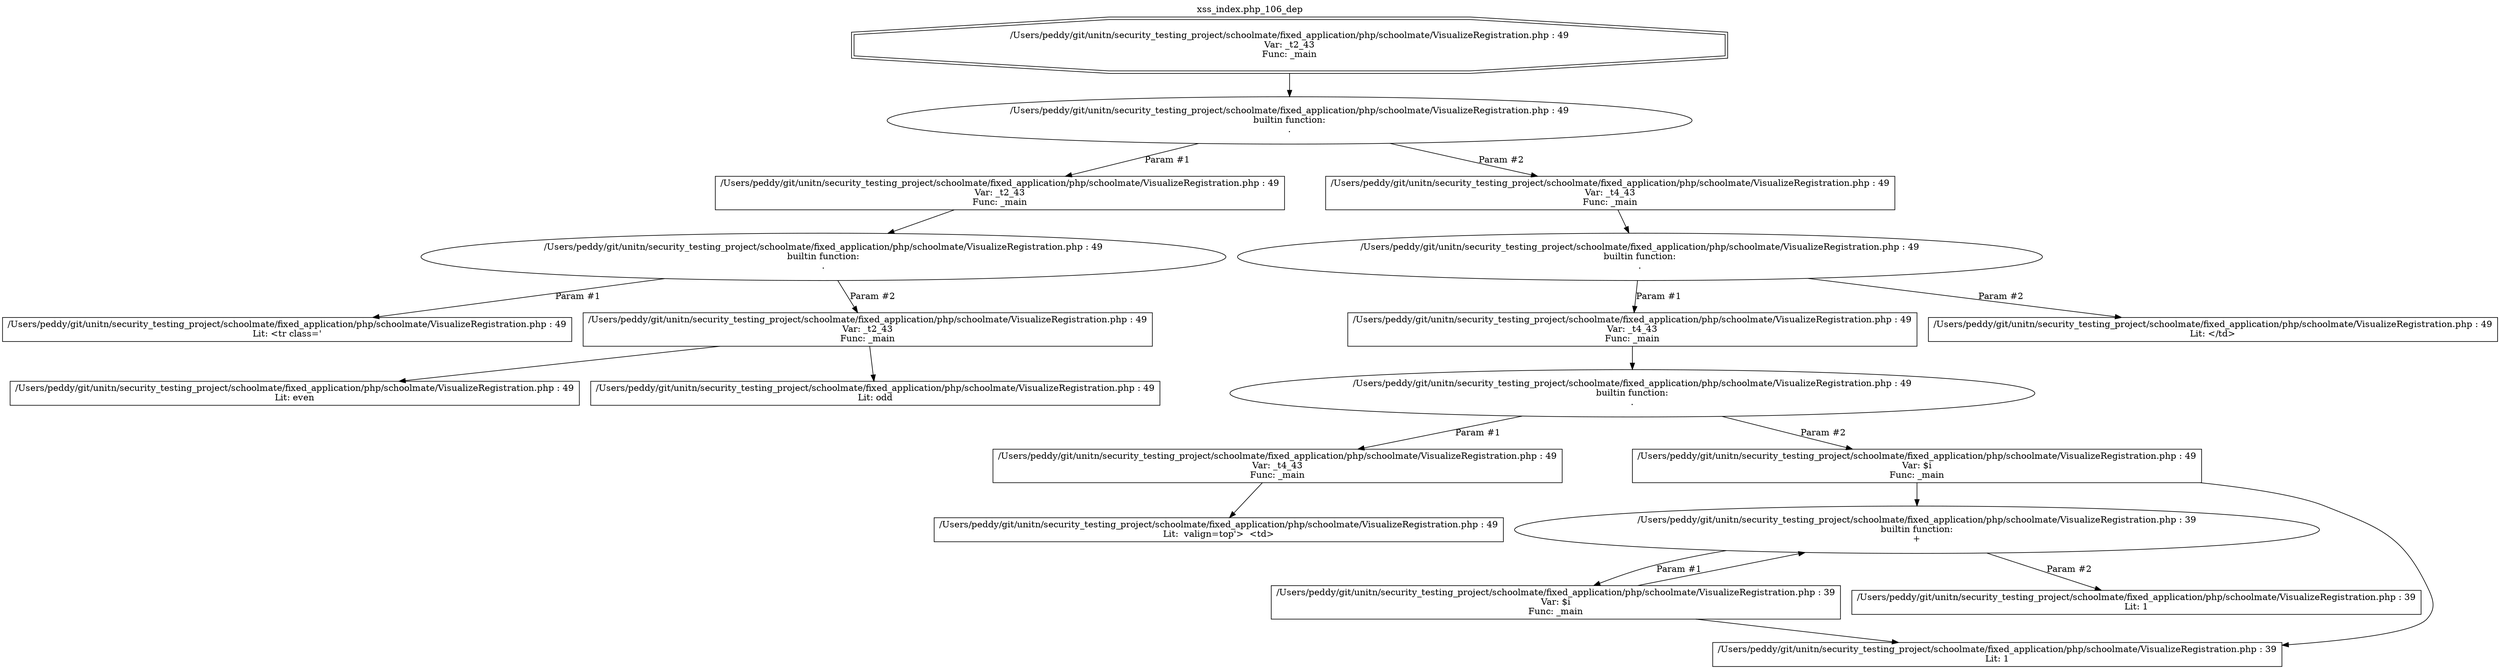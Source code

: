 digraph cfg {
  label="xss_index.php_106_dep";
  labelloc=t;
  n1 [shape=doubleoctagon, label="/Users/peddy/git/unitn/security_testing_project/schoolmate/fixed_application/php/schoolmate/VisualizeRegistration.php : 49\nVar: _t2_43\nFunc: _main\n"];
  n2 [shape=ellipse, label="/Users/peddy/git/unitn/security_testing_project/schoolmate/fixed_application/php/schoolmate/VisualizeRegistration.php : 49\nbuiltin function:\n.\n"];
  n3 [shape=box, label="/Users/peddy/git/unitn/security_testing_project/schoolmate/fixed_application/php/schoolmate/VisualizeRegistration.php : 49\nVar: _t2_43\nFunc: _main\n"];
  n4 [shape=ellipse, label="/Users/peddy/git/unitn/security_testing_project/schoolmate/fixed_application/php/schoolmate/VisualizeRegistration.php : 49\nbuiltin function:\n.\n"];
  n5 [shape=box, label="/Users/peddy/git/unitn/security_testing_project/schoolmate/fixed_application/php/schoolmate/VisualizeRegistration.php : 49\nLit: <tr class='\n"];
  n6 [shape=box, label="/Users/peddy/git/unitn/security_testing_project/schoolmate/fixed_application/php/schoolmate/VisualizeRegistration.php : 49\nVar: _t2_43\nFunc: _main\n"];
  n7 [shape=box, label="/Users/peddy/git/unitn/security_testing_project/schoolmate/fixed_application/php/schoolmate/VisualizeRegistration.php : 49\nLit: even\n"];
  n8 [shape=box, label="/Users/peddy/git/unitn/security_testing_project/schoolmate/fixed_application/php/schoolmate/VisualizeRegistration.php : 49\nLit: odd\n"];
  n9 [shape=box, label="/Users/peddy/git/unitn/security_testing_project/schoolmate/fixed_application/php/schoolmate/VisualizeRegistration.php : 49\nVar: _t4_43\nFunc: _main\n"];
  n10 [shape=ellipse, label="/Users/peddy/git/unitn/security_testing_project/schoolmate/fixed_application/php/schoolmate/VisualizeRegistration.php : 49\nbuiltin function:\n.\n"];
  n11 [shape=box, label="/Users/peddy/git/unitn/security_testing_project/schoolmate/fixed_application/php/schoolmate/VisualizeRegistration.php : 49\nVar: _t4_43\nFunc: _main\n"];
  n12 [shape=ellipse, label="/Users/peddy/git/unitn/security_testing_project/schoolmate/fixed_application/php/schoolmate/VisualizeRegistration.php : 49\nbuiltin function:\n.\n"];
  n13 [shape=box, label="/Users/peddy/git/unitn/security_testing_project/schoolmate/fixed_application/php/schoolmate/VisualizeRegistration.php : 49\nVar: _t4_43\nFunc: _main\n"];
  n14 [shape=box, label="/Users/peddy/git/unitn/security_testing_project/schoolmate/fixed_application/php/schoolmate/VisualizeRegistration.php : 49\nLit:  valign=top'>  <td>\n"];
  n15 [shape=box, label="/Users/peddy/git/unitn/security_testing_project/schoolmate/fixed_application/php/schoolmate/VisualizeRegistration.php : 49\nVar: $i\nFunc: _main\n"];
  n16 [shape=ellipse, label="/Users/peddy/git/unitn/security_testing_project/schoolmate/fixed_application/php/schoolmate/VisualizeRegistration.php : 39\nbuiltin function:\n+\n"];
  n17 [shape=box, label="/Users/peddy/git/unitn/security_testing_project/schoolmate/fixed_application/php/schoolmate/VisualizeRegistration.php : 39\nVar: $i\nFunc: _main\n"];
  n18 [shape=box, label="/Users/peddy/git/unitn/security_testing_project/schoolmate/fixed_application/php/schoolmate/VisualizeRegistration.php : 39\nLit: 1\n"];
  n19 [shape=box, label="/Users/peddy/git/unitn/security_testing_project/schoolmate/fixed_application/php/schoolmate/VisualizeRegistration.php : 39\nLit: 1\n"];
  n20 [shape=box, label="/Users/peddy/git/unitn/security_testing_project/schoolmate/fixed_application/php/schoolmate/VisualizeRegistration.php : 49\nLit: </td>\n"];
  n1 -> n2;
  n3 -> n4;
  n4 -> n5[label="Param #1"];
  n4 -> n6[label="Param #2"];
  n6 -> n7;
  n6 -> n8;
  n2 -> n3[label="Param #1"];
  n2 -> n9[label="Param #2"];
  n9 -> n10;
  n11 -> n12;
  n13 -> n14;
  n12 -> n13[label="Param #1"];
  n12 -> n15[label="Param #2"];
  n15 -> n16;
  n15 -> n18;
  n17 -> n16;
  n17 -> n18;
  n16 -> n17[label="Param #1"];
  n16 -> n19[label="Param #2"];
  n10 -> n11[label="Param #1"];
  n10 -> n20[label="Param #2"];
}

